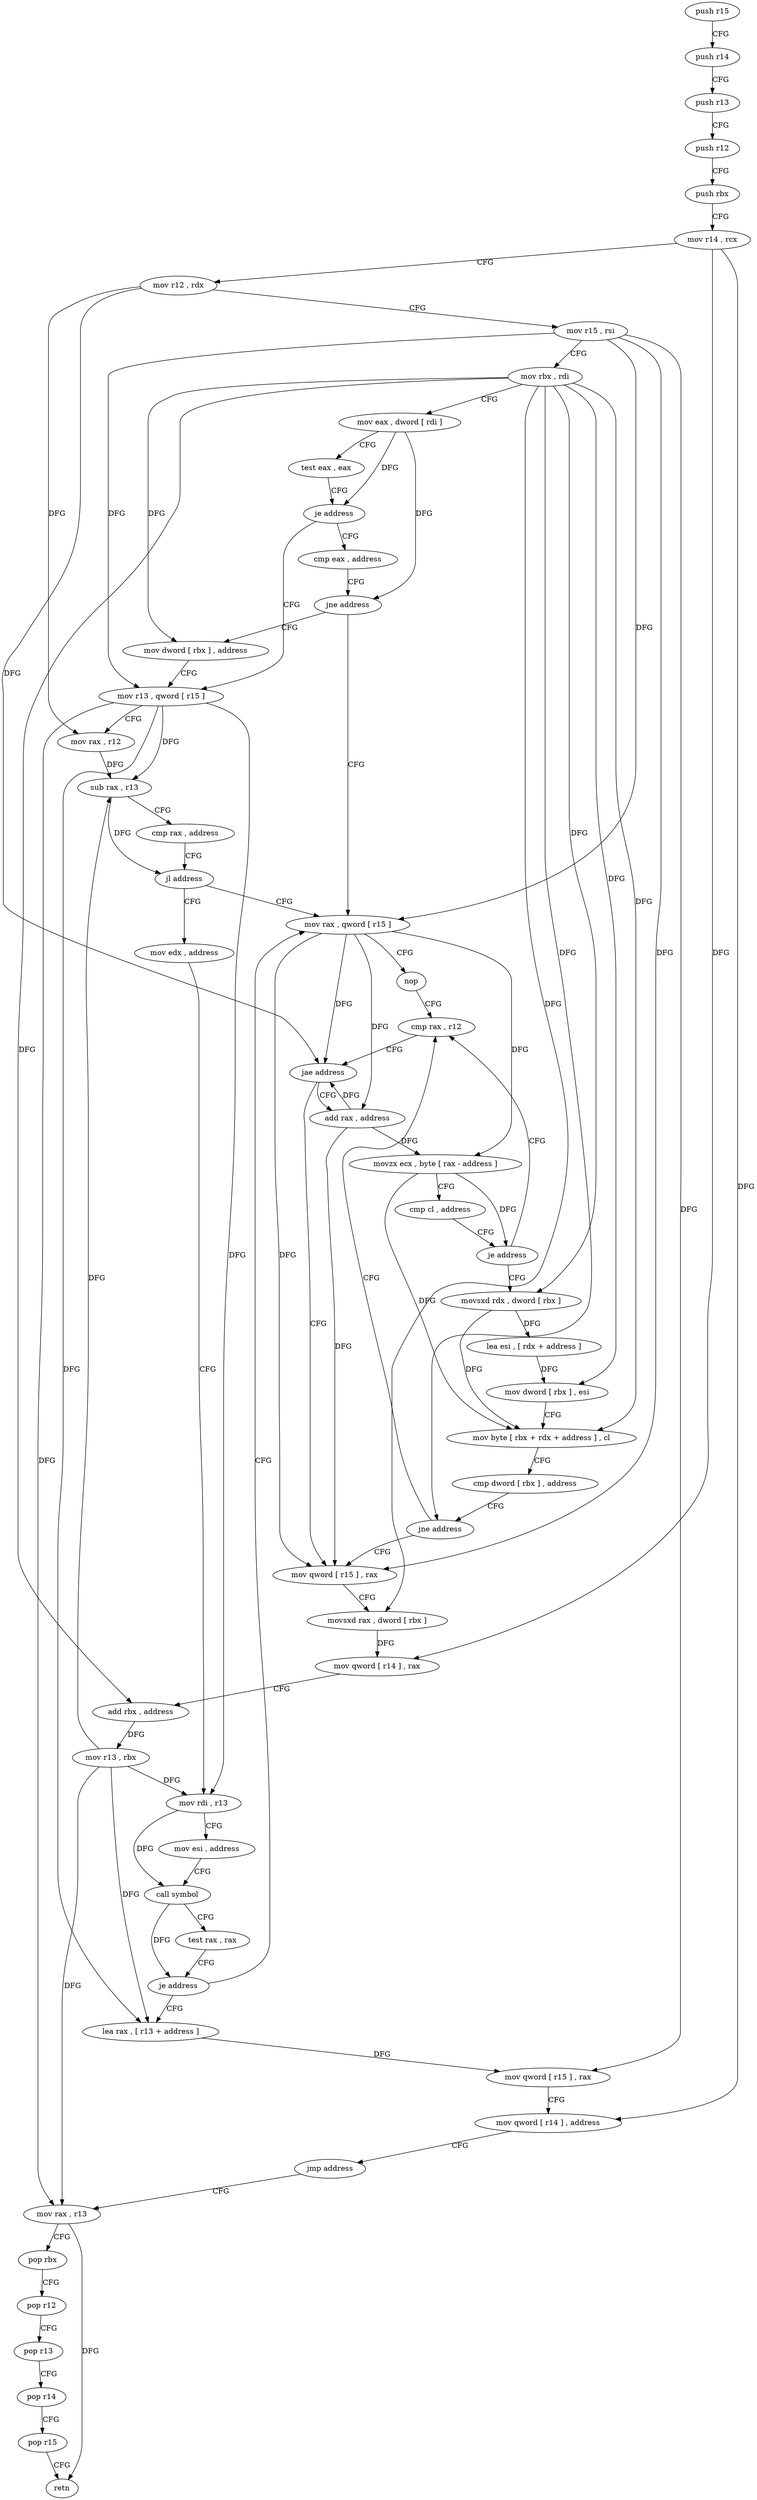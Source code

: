 digraph "func" {
"4205088" [label = "push r15" ]
"4205090" [label = "push r14" ]
"4205092" [label = "push r13" ]
"4205094" [label = "push r12" ]
"4205096" [label = "push rbx" ]
"4205097" [label = "mov r14 , rcx" ]
"4205100" [label = "mov r12 , rdx" ]
"4205103" [label = "mov r15 , rsi" ]
"4205106" [label = "mov rbx , rdi" ]
"4205109" [label = "mov eax , dword [ rdi ]" ]
"4205111" [label = "test eax , eax" ]
"4205113" [label = "je address" ]
"4205126" [label = "mov r13 , qword [ r15 ]" ]
"4205115" [label = "cmp eax , address" ]
"4205129" [label = "mov rax , r12" ]
"4205132" [label = "sub rax , r13" ]
"4205135" [label = "cmp rax , address" ]
"4205139" [label = "jl address" ]
"4205164" [label = "mov rax , qword [ r15 ]" ]
"4205141" [label = "mov edx , address" ]
"4205118" [label = "jne address" ]
"4205120" [label = "mov dword [ rbx ] , address" ]
"4205167" [label = "nop" ]
"4205168" [label = "cmp rax , r12" ]
"4205146" [label = "mov rdi , r13" ]
"4205149" [label = "mov esi , address" ]
"4205154" [label = "call symbol" ]
"4205159" [label = "test rax , rax" ]
"4205162" [label = "je address" ]
"4205232" [label = "lea rax , [ r13 + address ]" ]
"4205203" [label = "mov qword [ r15 ] , rax" ]
"4205206" [label = "movsxd rax , dword [ rbx ]" ]
"4205209" [label = "mov qword [ r14 ] , rax" ]
"4205212" [label = "add rbx , address" ]
"4205216" [label = "mov r13 , rbx" ]
"4205219" [label = "mov rax , r13" ]
"4205173" [label = "add rax , address" ]
"4205177" [label = "movzx ecx , byte [ rax - address ]" ]
"4205181" [label = "cmp cl , address" ]
"4205184" [label = "je address" ]
"4205186" [label = "movsxd rdx , dword [ rbx ]" ]
"4205236" [label = "mov qword [ r15 ] , rax" ]
"4205239" [label = "mov qword [ r14 ] , address" ]
"4205246" [label = "jmp address" ]
"4205171" [label = "jae address" ]
"4205189" [label = "lea esi , [ rdx + address ]" ]
"4205192" [label = "mov dword [ rbx ] , esi" ]
"4205194" [label = "mov byte [ rbx + rdx + address ] , cl" ]
"4205198" [label = "cmp dword [ rbx ] , address" ]
"4205201" [label = "jne address" ]
"4205222" [label = "pop rbx" ]
"4205223" [label = "pop r12" ]
"4205225" [label = "pop r13" ]
"4205227" [label = "pop r14" ]
"4205229" [label = "pop r15" ]
"4205231" [label = "retn" ]
"4205088" -> "4205090" [ label = "CFG" ]
"4205090" -> "4205092" [ label = "CFG" ]
"4205092" -> "4205094" [ label = "CFG" ]
"4205094" -> "4205096" [ label = "CFG" ]
"4205096" -> "4205097" [ label = "CFG" ]
"4205097" -> "4205100" [ label = "CFG" ]
"4205097" -> "4205239" [ label = "DFG" ]
"4205097" -> "4205209" [ label = "DFG" ]
"4205100" -> "4205103" [ label = "CFG" ]
"4205100" -> "4205129" [ label = "DFG" ]
"4205100" -> "4205171" [ label = "DFG" ]
"4205103" -> "4205106" [ label = "CFG" ]
"4205103" -> "4205126" [ label = "DFG" ]
"4205103" -> "4205164" [ label = "DFG" ]
"4205103" -> "4205236" [ label = "DFG" ]
"4205103" -> "4205203" [ label = "DFG" ]
"4205106" -> "4205109" [ label = "CFG" ]
"4205106" -> "4205120" [ label = "DFG" ]
"4205106" -> "4205206" [ label = "DFG" ]
"4205106" -> "4205212" [ label = "DFG" ]
"4205106" -> "4205186" [ label = "DFG" ]
"4205106" -> "4205192" [ label = "DFG" ]
"4205106" -> "4205194" [ label = "DFG" ]
"4205106" -> "4205201" [ label = "DFG" ]
"4205109" -> "4205111" [ label = "CFG" ]
"4205109" -> "4205113" [ label = "DFG" ]
"4205109" -> "4205118" [ label = "DFG" ]
"4205111" -> "4205113" [ label = "CFG" ]
"4205113" -> "4205126" [ label = "CFG" ]
"4205113" -> "4205115" [ label = "CFG" ]
"4205126" -> "4205129" [ label = "CFG" ]
"4205126" -> "4205132" [ label = "DFG" ]
"4205126" -> "4205146" [ label = "DFG" ]
"4205126" -> "4205232" [ label = "DFG" ]
"4205126" -> "4205219" [ label = "DFG" ]
"4205115" -> "4205118" [ label = "CFG" ]
"4205129" -> "4205132" [ label = "DFG" ]
"4205132" -> "4205135" [ label = "CFG" ]
"4205132" -> "4205139" [ label = "DFG" ]
"4205135" -> "4205139" [ label = "CFG" ]
"4205139" -> "4205164" [ label = "CFG" ]
"4205139" -> "4205141" [ label = "CFG" ]
"4205164" -> "4205167" [ label = "CFG" ]
"4205164" -> "4205171" [ label = "DFG" ]
"4205164" -> "4205203" [ label = "DFG" ]
"4205164" -> "4205173" [ label = "DFG" ]
"4205164" -> "4205177" [ label = "DFG" ]
"4205141" -> "4205146" [ label = "CFG" ]
"4205118" -> "4205164" [ label = "CFG" ]
"4205118" -> "4205120" [ label = "CFG" ]
"4205120" -> "4205126" [ label = "CFG" ]
"4205167" -> "4205168" [ label = "CFG" ]
"4205168" -> "4205171" [ label = "CFG" ]
"4205146" -> "4205149" [ label = "CFG" ]
"4205146" -> "4205154" [ label = "DFG" ]
"4205149" -> "4205154" [ label = "CFG" ]
"4205154" -> "4205159" [ label = "CFG" ]
"4205154" -> "4205162" [ label = "DFG" ]
"4205159" -> "4205162" [ label = "CFG" ]
"4205162" -> "4205232" [ label = "CFG" ]
"4205162" -> "4205164" [ label = "CFG" ]
"4205232" -> "4205236" [ label = "DFG" ]
"4205203" -> "4205206" [ label = "CFG" ]
"4205206" -> "4205209" [ label = "DFG" ]
"4205209" -> "4205212" [ label = "CFG" ]
"4205212" -> "4205216" [ label = "DFG" ]
"4205216" -> "4205219" [ label = "DFG" ]
"4205216" -> "4205132" [ label = "DFG" ]
"4205216" -> "4205146" [ label = "DFG" ]
"4205216" -> "4205232" [ label = "DFG" ]
"4205219" -> "4205222" [ label = "CFG" ]
"4205219" -> "4205231" [ label = "DFG" ]
"4205173" -> "4205177" [ label = "DFG" ]
"4205173" -> "4205203" [ label = "DFG" ]
"4205173" -> "4205171" [ label = "DFG" ]
"4205177" -> "4205181" [ label = "CFG" ]
"4205177" -> "4205184" [ label = "DFG" ]
"4205177" -> "4205194" [ label = "DFG" ]
"4205181" -> "4205184" [ label = "CFG" ]
"4205184" -> "4205168" [ label = "CFG" ]
"4205184" -> "4205186" [ label = "CFG" ]
"4205186" -> "4205189" [ label = "DFG" ]
"4205186" -> "4205194" [ label = "DFG" ]
"4205236" -> "4205239" [ label = "CFG" ]
"4205239" -> "4205246" [ label = "CFG" ]
"4205246" -> "4205219" [ label = "CFG" ]
"4205171" -> "4205203" [ label = "CFG" ]
"4205171" -> "4205173" [ label = "CFG" ]
"4205189" -> "4205192" [ label = "DFG" ]
"4205192" -> "4205194" [ label = "CFG" ]
"4205194" -> "4205198" [ label = "CFG" ]
"4205198" -> "4205201" [ label = "CFG" ]
"4205201" -> "4205168" [ label = "CFG" ]
"4205201" -> "4205203" [ label = "CFG" ]
"4205222" -> "4205223" [ label = "CFG" ]
"4205223" -> "4205225" [ label = "CFG" ]
"4205225" -> "4205227" [ label = "CFG" ]
"4205227" -> "4205229" [ label = "CFG" ]
"4205229" -> "4205231" [ label = "CFG" ]
}
